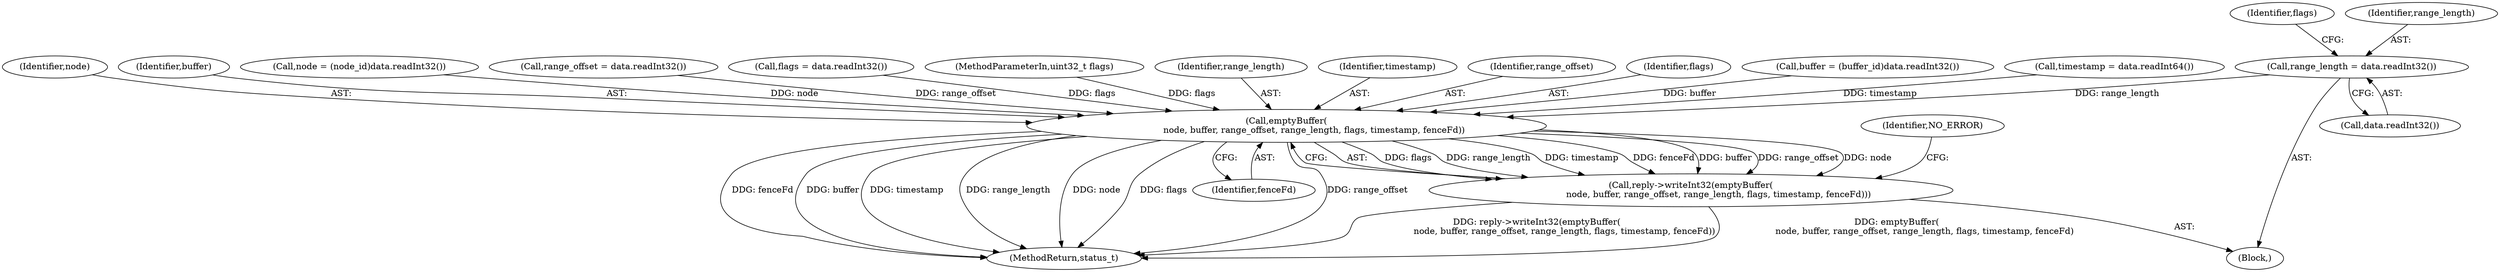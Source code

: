 digraph "0_Android_0bb5ced60304da7f61478ffd359e7ba65d72f181@API" {
"1001266" [label="(Call,range_length = data.readInt32())"];
"1001284" [label="(Call,emptyBuffer(\n                    node, buffer, range_offset, range_length, flags, timestamp, fenceFd))"];
"1001283" [label="(Call,reply->writeInt32(emptyBuffer(\n                    node, buffer, range_offset, range_length, flags, timestamp, fenceFd)))"];
"1001288" [label="(Identifier,range_length)"];
"1001290" [label="(Identifier,timestamp)"];
"1001337" [label="(MethodReturn,status_t)"];
"1001271" [label="(Identifier,flags)"];
"1001287" [label="(Identifier,range_offset)"];
"1001284" [label="(Call,emptyBuffer(\n                    node, buffer, range_offset, range_length, flags, timestamp, fenceFd))"];
"1001289" [label="(Identifier,flags)"];
"1001256" [label="(Call,buffer = (buffer_id)data.readInt32())"];
"1001266" [label="(Call,range_length = data.readInt32())"];
"1001274" [label="(Call,timestamp = data.readInt64())"];
"1001285" [label="(Identifier,node)"];
"1001267" [label="(Identifier,range_length)"];
"1001286" [label="(Identifier,buffer)"];
"1001283" [label="(Call,reply->writeInt32(emptyBuffer(\n                    node, buffer, range_offset, range_length, flags, timestamp, fenceFd)))"];
"1001244" [label="(Block,)"];
"1001250" [label="(Call,node = (node_id)data.readInt32())"];
"1001268" [label="(Call,data.readInt32())"];
"1001291" [label="(Identifier,fenceFd)"];
"1001262" [label="(Call,range_offset = data.readInt32())"];
"1001270" [label="(Call,flags = data.readInt32())"];
"1000107" [label="(MethodParameterIn,uint32_t flags)"];
"1001293" [label="(Identifier,NO_ERROR)"];
"1001266" -> "1001244"  [label="AST: "];
"1001266" -> "1001268"  [label="CFG: "];
"1001267" -> "1001266"  [label="AST: "];
"1001268" -> "1001266"  [label="AST: "];
"1001271" -> "1001266"  [label="CFG: "];
"1001266" -> "1001284"  [label="DDG: range_length"];
"1001284" -> "1001283"  [label="AST: "];
"1001284" -> "1001291"  [label="CFG: "];
"1001285" -> "1001284"  [label="AST: "];
"1001286" -> "1001284"  [label="AST: "];
"1001287" -> "1001284"  [label="AST: "];
"1001288" -> "1001284"  [label="AST: "];
"1001289" -> "1001284"  [label="AST: "];
"1001290" -> "1001284"  [label="AST: "];
"1001291" -> "1001284"  [label="AST: "];
"1001283" -> "1001284"  [label="CFG: "];
"1001284" -> "1001337"  [label="DDG: timestamp"];
"1001284" -> "1001337"  [label="DDG: range_length"];
"1001284" -> "1001337"  [label="DDG: buffer"];
"1001284" -> "1001337"  [label="DDG: node"];
"1001284" -> "1001337"  [label="DDG: flags"];
"1001284" -> "1001337"  [label="DDG: range_offset"];
"1001284" -> "1001337"  [label="DDG: fenceFd"];
"1001284" -> "1001283"  [label="DDG: flags"];
"1001284" -> "1001283"  [label="DDG: range_length"];
"1001284" -> "1001283"  [label="DDG: timestamp"];
"1001284" -> "1001283"  [label="DDG: fenceFd"];
"1001284" -> "1001283"  [label="DDG: buffer"];
"1001284" -> "1001283"  [label="DDG: range_offset"];
"1001284" -> "1001283"  [label="DDG: node"];
"1001250" -> "1001284"  [label="DDG: node"];
"1001256" -> "1001284"  [label="DDG: buffer"];
"1001262" -> "1001284"  [label="DDG: range_offset"];
"1001270" -> "1001284"  [label="DDG: flags"];
"1000107" -> "1001284"  [label="DDG: flags"];
"1001274" -> "1001284"  [label="DDG: timestamp"];
"1001283" -> "1001244"  [label="AST: "];
"1001293" -> "1001283"  [label="CFG: "];
"1001283" -> "1001337"  [label="DDG: reply->writeInt32(emptyBuffer(\n                    node, buffer, range_offset, range_length, flags, timestamp, fenceFd))"];
"1001283" -> "1001337"  [label="DDG: emptyBuffer(\n                    node, buffer, range_offset, range_length, flags, timestamp, fenceFd)"];
}
